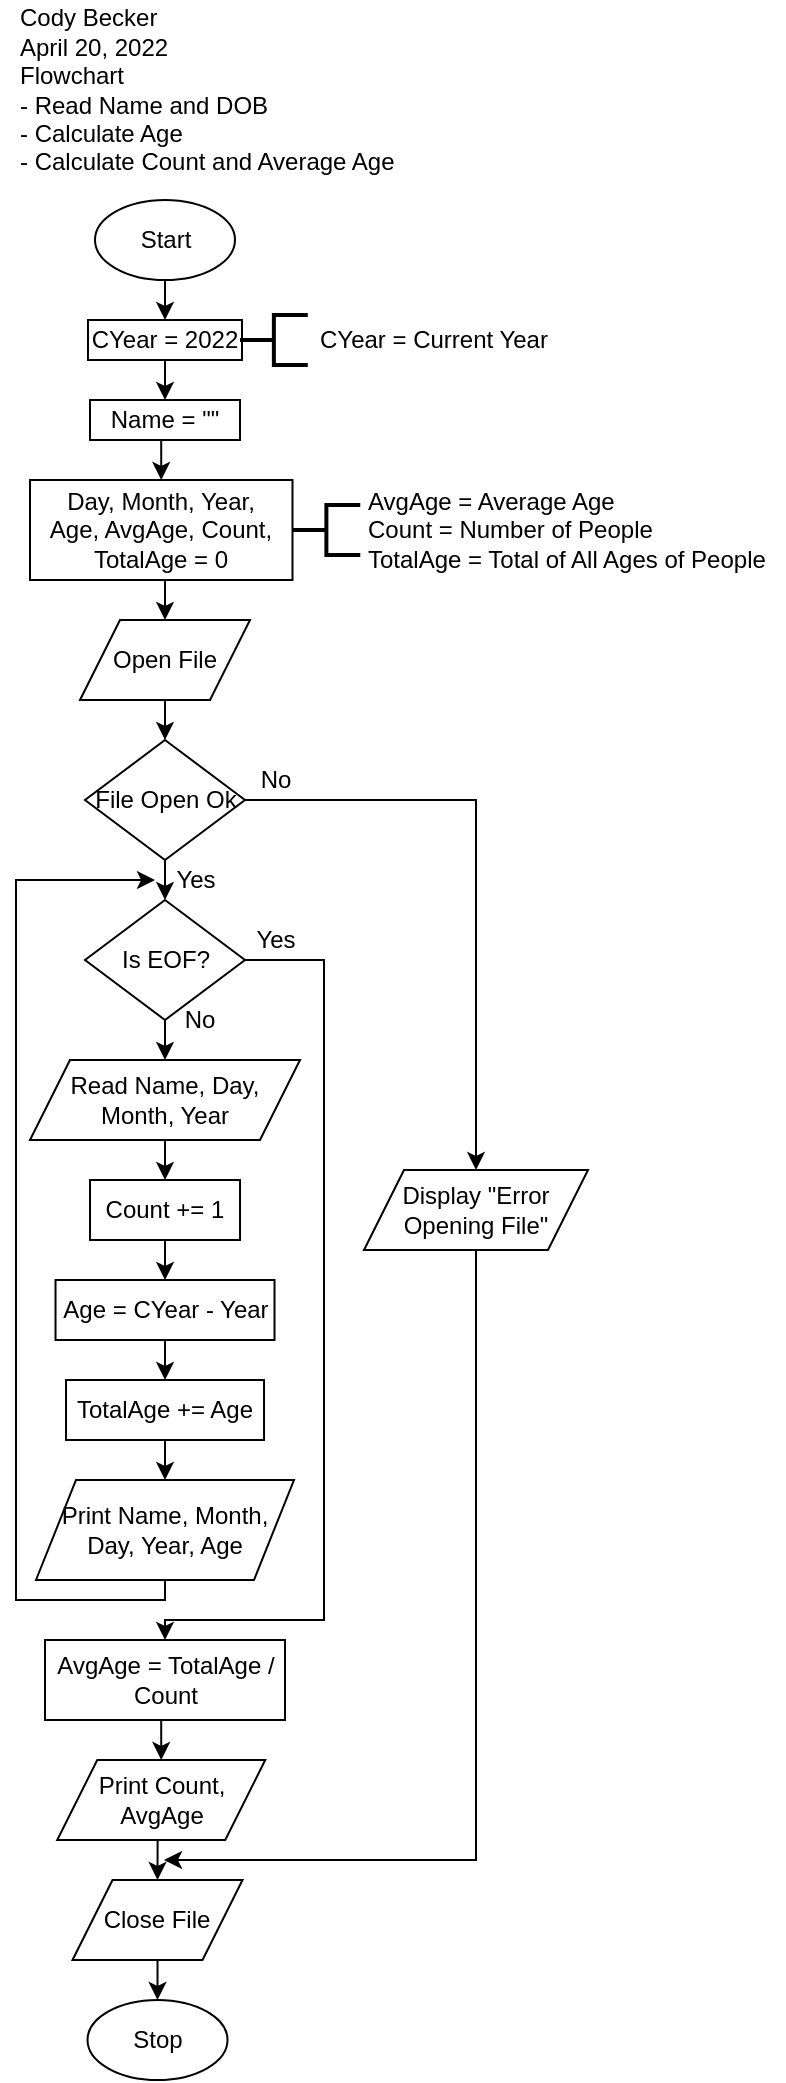 <mxfile version="17.4.6" type="device"><diagram id="2ZDzJZgttEw9kA9YGf1W" name="Page-1"><mxGraphModel dx="1422" dy="737" grid="1" gridSize="10" guides="1" tooltips="1" connect="1" arrows="1" fold="1" page="1" pageScale="1" pageWidth="850" pageHeight="1100" math="0" shadow="0"><root><mxCell id="0"/><mxCell id="1" parent="0"/><mxCell id="swgsenSDC5OYHtLlbrgO-31" style="edgeStyle=orthogonalEdgeStyle;rounded=0;orthogonalLoop=1;jettySize=auto;html=1;exitX=0.5;exitY=1;exitDx=0;exitDy=0;entryX=0.5;entryY=0;entryDx=0;entryDy=0;" edge="1" parent="1" source="swgsenSDC5OYHtLlbrgO-1" target="swgsenSDC5OYHtLlbrgO-30"><mxGeometry relative="1" as="geometry"/></mxCell><mxCell id="swgsenSDC5OYHtLlbrgO-1" value="Start" style="ellipse;whiteSpace=wrap;html=1;" vertex="1" parent="1"><mxGeometry x="49.5" y="110" width="70" height="40" as="geometry"/></mxCell><mxCell id="swgsenSDC5OYHtLlbrgO-5" style="edgeStyle=orthogonalEdgeStyle;rounded=0;orthogonalLoop=1;jettySize=auto;html=1;exitX=0.5;exitY=1;exitDx=0;exitDy=0;entryX=0.5;entryY=0;entryDx=0;entryDy=0;" edge="1" parent="1" source="swgsenSDC5OYHtLlbrgO-2" target="swgsenSDC5OYHtLlbrgO-4"><mxGeometry relative="1" as="geometry"/></mxCell><mxCell id="swgsenSDC5OYHtLlbrgO-2" value="Open File" style="shape=parallelogram;perimeter=parallelogramPerimeter;whiteSpace=wrap;html=1;fixedSize=1;" vertex="1" parent="1"><mxGeometry x="42" y="320" width="85" height="40" as="geometry"/></mxCell><mxCell id="swgsenSDC5OYHtLlbrgO-12" style="edgeStyle=orthogonalEdgeStyle;rounded=0;orthogonalLoop=1;jettySize=auto;html=1;exitX=0.5;exitY=1;exitDx=0;exitDy=0;entryX=0.5;entryY=0;entryDx=0;entryDy=0;" edge="1" parent="1" source="swgsenSDC5OYHtLlbrgO-4" target="swgsenSDC5OYHtLlbrgO-10"><mxGeometry relative="1" as="geometry"/></mxCell><mxCell id="swgsenSDC5OYHtLlbrgO-13" style="edgeStyle=orthogonalEdgeStyle;rounded=0;orthogonalLoop=1;jettySize=auto;html=1;exitX=1;exitY=0.5;exitDx=0;exitDy=0;entryX=0.5;entryY=0;entryDx=0;entryDy=0;" edge="1" parent="1" source="swgsenSDC5OYHtLlbrgO-4" target="swgsenSDC5OYHtLlbrgO-41"><mxGeometry relative="1" as="geometry"><mxPoint x="219.5" y="410" as="targetPoint"/></mxGeometry></mxCell><mxCell id="swgsenSDC5OYHtLlbrgO-4" value="File Open Ok" style="rhombus;whiteSpace=wrap;html=1;" vertex="1" parent="1"><mxGeometry x="44.5" y="380" width="80" height="60" as="geometry"/></mxCell><mxCell id="swgsenSDC5OYHtLlbrgO-6" value="Stop" style="ellipse;whiteSpace=wrap;html=1;" vertex="1" parent="1"><mxGeometry x="45.76" y="1010" width="70" height="40" as="geometry"/></mxCell><mxCell id="swgsenSDC5OYHtLlbrgO-7" value="No" style="text;html=1;strokeColor=none;fillColor=none;align=center;verticalAlign=middle;whiteSpace=wrap;rounded=0;" vertex="1" parent="1"><mxGeometry x="119.5" y="390" width="40" height="20" as="geometry"/></mxCell><mxCell id="swgsenSDC5OYHtLlbrgO-8" value="Yes" style="text;html=1;strokeColor=none;fillColor=none;align=center;verticalAlign=middle;whiteSpace=wrap;rounded=0;" vertex="1" parent="1"><mxGeometry x="79.5" y="440" width="40" height="20" as="geometry"/></mxCell><mxCell id="swgsenSDC5OYHtLlbrgO-15" style="edgeStyle=orthogonalEdgeStyle;rounded=0;orthogonalLoop=1;jettySize=auto;html=1;exitX=1;exitY=0.5;exitDx=0;exitDy=0;entryX=0.5;entryY=0;entryDx=0;entryDy=0;" edge="1" parent="1" source="swgsenSDC5OYHtLlbrgO-10" target="swgsenSDC5OYHtLlbrgO-42"><mxGeometry relative="1" as="geometry"><mxPoint x="174" y="880" as="targetPoint"/><Array as="points"><mxPoint x="164" y="490"/><mxPoint x="164" y="820"/><mxPoint x="85" y="820"/></Array></mxGeometry></mxCell><mxCell id="swgsenSDC5OYHtLlbrgO-18" style="edgeStyle=orthogonalEdgeStyle;rounded=0;orthogonalLoop=1;jettySize=auto;html=1;exitX=0.5;exitY=1;exitDx=0;exitDy=0;entryX=0.5;entryY=0;entryDx=0;entryDy=0;" edge="1" parent="1" source="swgsenSDC5OYHtLlbrgO-10" target="swgsenSDC5OYHtLlbrgO-25"><mxGeometry relative="1" as="geometry"><mxPoint x="84.5" y="560" as="targetPoint"/></mxGeometry></mxCell><mxCell id="swgsenSDC5OYHtLlbrgO-10" value="Is EOF?" style="rhombus;whiteSpace=wrap;html=1;" vertex="1" parent="1"><mxGeometry x="44.5" y="460" width="80" height="60" as="geometry"/></mxCell><mxCell id="swgsenSDC5OYHtLlbrgO-16" value="Yes" style="text;html=1;strokeColor=none;fillColor=none;align=center;verticalAlign=middle;whiteSpace=wrap;rounded=0;" vertex="1" parent="1"><mxGeometry x="119.5" y="470" width="40" height="20" as="geometry"/></mxCell><mxCell id="swgsenSDC5OYHtLlbrgO-17" value="No" style="text;html=1;strokeColor=none;fillColor=none;align=center;verticalAlign=middle;whiteSpace=wrap;rounded=0;" vertex="1" parent="1"><mxGeometry x="82" y="510" width="40" height="20" as="geometry"/></mxCell><mxCell id="swgsenSDC5OYHtLlbrgO-23" style="edgeStyle=orthogonalEdgeStyle;rounded=0;orthogonalLoop=1;jettySize=auto;html=1;exitX=0.5;exitY=1;exitDx=0;exitDy=0;entryX=0.5;entryY=0;entryDx=0;entryDy=0;" edge="1" parent="1" source="swgsenSDC5OYHtLlbrgO-19" target="swgsenSDC5OYHtLlbrgO-22"><mxGeometry relative="1" as="geometry"/></mxCell><mxCell id="swgsenSDC5OYHtLlbrgO-19" value="Name = &quot;&quot;" style="rounded=0;whiteSpace=wrap;html=1;" vertex="1" parent="1"><mxGeometry x="47" y="210" width="75" height="20" as="geometry"/></mxCell><mxCell id="swgsenSDC5OYHtLlbrgO-24" style="edgeStyle=orthogonalEdgeStyle;rounded=0;orthogonalLoop=1;jettySize=auto;html=1;exitX=0.5;exitY=1;exitDx=0;exitDy=0;entryX=0.5;entryY=0;entryDx=0;entryDy=0;" edge="1" parent="1" source="swgsenSDC5OYHtLlbrgO-22" target="swgsenSDC5OYHtLlbrgO-2"><mxGeometry relative="1" as="geometry"/></mxCell><mxCell id="swgsenSDC5OYHtLlbrgO-22" value="Day, Month, Year,&lt;br&gt;Age, AvgAge, Count, TotalAge = 0" style="rounded=0;whiteSpace=wrap;html=1;" vertex="1" parent="1"><mxGeometry x="17" y="250" width="131.25" height="50" as="geometry"/></mxCell><mxCell id="swgsenSDC5OYHtLlbrgO-27" style="edgeStyle=orthogonalEdgeStyle;rounded=0;orthogonalLoop=1;jettySize=auto;html=1;exitX=0.5;exitY=1;exitDx=0;exitDy=0;entryX=0.5;entryY=0;entryDx=0;entryDy=0;" edge="1" parent="1" source="swgsenSDC5OYHtLlbrgO-25" target="swgsenSDC5OYHtLlbrgO-26"><mxGeometry relative="1" as="geometry"/></mxCell><mxCell id="swgsenSDC5OYHtLlbrgO-25" value="Read Name, Day, Month, Year" style="shape=parallelogram;perimeter=parallelogramPerimeter;whiteSpace=wrap;html=1;fixedSize=1;" vertex="1" parent="1"><mxGeometry x="17" y="540" width="135" height="40" as="geometry"/></mxCell><mxCell id="swgsenSDC5OYHtLlbrgO-29" style="edgeStyle=orthogonalEdgeStyle;rounded=0;orthogonalLoop=1;jettySize=auto;html=1;exitX=0.5;exitY=1;exitDx=0;exitDy=0;entryX=0.5;entryY=0;entryDx=0;entryDy=0;" edge="1" parent="1" source="swgsenSDC5OYHtLlbrgO-26" target="swgsenSDC5OYHtLlbrgO-28"><mxGeometry relative="1" as="geometry"/></mxCell><mxCell id="swgsenSDC5OYHtLlbrgO-26" value="Count += 1" style="rounded=0;whiteSpace=wrap;html=1;" vertex="1" parent="1"><mxGeometry x="47.01" y="600" width="75" height="30" as="geometry"/></mxCell><mxCell id="swgsenSDC5OYHtLlbrgO-33" style="edgeStyle=orthogonalEdgeStyle;rounded=0;orthogonalLoop=1;jettySize=auto;html=1;entryX=0;entryY=0.5;entryDx=0;entryDy=0;exitX=0.5;exitY=1;exitDx=0;exitDy=0;" edge="1" parent="1" source="swgsenSDC5OYHtLlbrgO-34" target="swgsenSDC5OYHtLlbrgO-8"><mxGeometry relative="1" as="geometry"><mxPoint x="64" y="450" as="targetPoint"/><mxPoint x="-46" y="760" as="sourcePoint"/><Array as="points"><mxPoint x="85" y="810"/><mxPoint x="10" y="810"/><mxPoint x="10" y="450"/></Array></mxGeometry></mxCell><mxCell id="swgsenSDC5OYHtLlbrgO-36" style="edgeStyle=orthogonalEdgeStyle;rounded=0;orthogonalLoop=1;jettySize=auto;html=1;exitX=0.5;exitY=1;exitDx=0;exitDy=0;entryX=0.5;entryY=0;entryDx=0;entryDy=0;" edge="1" parent="1" source="swgsenSDC5OYHtLlbrgO-28" target="swgsenSDC5OYHtLlbrgO-35"><mxGeometry relative="1" as="geometry"/></mxCell><mxCell id="swgsenSDC5OYHtLlbrgO-28" value="Age = CYear - Year" style="rounded=0;whiteSpace=wrap;html=1;" vertex="1" parent="1"><mxGeometry x="29.76" y="650" width="109.5" height="30" as="geometry"/></mxCell><mxCell id="swgsenSDC5OYHtLlbrgO-32" style="edgeStyle=orthogonalEdgeStyle;rounded=0;orthogonalLoop=1;jettySize=auto;html=1;exitX=0.5;exitY=1;exitDx=0;exitDy=0;entryX=0.5;entryY=0;entryDx=0;entryDy=0;" edge="1" parent="1" source="swgsenSDC5OYHtLlbrgO-30" target="swgsenSDC5OYHtLlbrgO-19"><mxGeometry relative="1" as="geometry"/></mxCell><mxCell id="swgsenSDC5OYHtLlbrgO-30" value="CYear = 2022" style="rounded=0;whiteSpace=wrap;html=1;" vertex="1" parent="1"><mxGeometry x="46" y="170" width="77" height="20" as="geometry"/></mxCell><mxCell id="swgsenSDC5OYHtLlbrgO-34" value="Print Name, Month, Day, Year, Age" style="shape=parallelogram;perimeter=parallelogramPerimeter;whiteSpace=wrap;html=1;fixedSize=1;" vertex="1" parent="1"><mxGeometry x="20" y="750" width="129" height="50" as="geometry"/></mxCell><mxCell id="swgsenSDC5OYHtLlbrgO-37" style="edgeStyle=orthogonalEdgeStyle;rounded=0;orthogonalLoop=1;jettySize=auto;html=1;exitX=0.5;exitY=1;exitDx=0;exitDy=0;entryX=0.5;entryY=0;entryDx=0;entryDy=0;" edge="1" parent="1" source="swgsenSDC5OYHtLlbrgO-35" target="swgsenSDC5OYHtLlbrgO-34"><mxGeometry relative="1" as="geometry"/></mxCell><mxCell id="swgsenSDC5OYHtLlbrgO-35" value="TotalAge += Age" style="rounded=0;whiteSpace=wrap;html=1;" vertex="1" parent="1"><mxGeometry x="35.01" y="700" width="99" height="30" as="geometry"/></mxCell><mxCell id="swgsenSDC5OYHtLlbrgO-40" style="edgeStyle=orthogonalEdgeStyle;rounded=0;orthogonalLoop=1;jettySize=auto;html=1;exitX=0.5;exitY=1;exitDx=0;exitDy=0;entryX=0.5;entryY=0;entryDx=0;entryDy=0;" edge="1" parent="1" source="swgsenSDC5OYHtLlbrgO-39" target="swgsenSDC5OYHtLlbrgO-6"><mxGeometry relative="1" as="geometry"/></mxCell><mxCell id="swgsenSDC5OYHtLlbrgO-39" value="Close File" style="shape=parallelogram;perimeter=parallelogramPerimeter;whiteSpace=wrap;html=1;fixedSize=1;" vertex="1" parent="1"><mxGeometry x="38.26" y="950" width="85" height="40" as="geometry"/></mxCell><mxCell id="swgsenSDC5OYHtLlbrgO-47" style="edgeStyle=orthogonalEdgeStyle;rounded=0;orthogonalLoop=1;jettySize=auto;html=1;exitX=0.5;exitY=1;exitDx=0;exitDy=0;" edge="1" parent="1" source="swgsenSDC5OYHtLlbrgO-41"><mxGeometry relative="1" as="geometry"><mxPoint x="84" y="940" as="targetPoint"/><Array as="points"><mxPoint x="240" y="940"/></Array></mxGeometry></mxCell><mxCell id="swgsenSDC5OYHtLlbrgO-41" value="Display &quot;Error Opening File&quot;" style="shape=parallelogram;perimeter=parallelogramPerimeter;whiteSpace=wrap;html=1;fixedSize=1;" vertex="1" parent="1"><mxGeometry x="184" y="595" width="112" height="40" as="geometry"/></mxCell><mxCell id="swgsenSDC5OYHtLlbrgO-46" style="edgeStyle=orthogonalEdgeStyle;rounded=0;orthogonalLoop=1;jettySize=auto;html=1;exitX=0.5;exitY=1;exitDx=0;exitDy=0;entryX=0.5;entryY=0;entryDx=0;entryDy=0;" edge="1" parent="1" source="swgsenSDC5OYHtLlbrgO-42" target="swgsenSDC5OYHtLlbrgO-44"><mxGeometry relative="1" as="geometry"/></mxCell><mxCell id="swgsenSDC5OYHtLlbrgO-42" value="AvgAge = TotalAge / Count" style="rounded=0;whiteSpace=wrap;html=1;" vertex="1" parent="1"><mxGeometry x="24.5" y="830" width="120" height="40" as="geometry"/></mxCell><mxCell id="swgsenSDC5OYHtLlbrgO-45" style="edgeStyle=orthogonalEdgeStyle;rounded=0;orthogonalLoop=1;jettySize=auto;html=1;exitX=0.5;exitY=1;exitDx=0;exitDy=0;entryX=0.5;entryY=0;entryDx=0;entryDy=0;" edge="1" parent="1" source="swgsenSDC5OYHtLlbrgO-44" target="swgsenSDC5OYHtLlbrgO-39"><mxGeometry relative="1" as="geometry"/></mxCell><mxCell id="swgsenSDC5OYHtLlbrgO-44" value="Print Count, &lt;br&gt;AvgAge" style="shape=parallelogram;perimeter=parallelogramPerimeter;whiteSpace=wrap;html=1;fixedSize=1;" vertex="1" parent="1"><mxGeometry x="30.63" y="890" width="104" height="40" as="geometry"/></mxCell><mxCell id="swgsenSDC5OYHtLlbrgO-48" value="" style="strokeWidth=2;html=1;shape=mxgraph.flowchart.annotation_2;align=left;labelPosition=right;pointerEvents=1;" vertex="1" parent="1"><mxGeometry x="122" y="167.5" width="33.89" height="25" as="geometry"/></mxCell><mxCell id="swgsenSDC5OYHtLlbrgO-51" value="CYear = Current Year" style="text;html=1;align=left;verticalAlign=middle;resizable=0;points=[];autosize=1;strokeColor=none;fillColor=none;" vertex="1" parent="1"><mxGeometry x="159.5" y="170" width="130" height="20" as="geometry"/></mxCell><mxCell id="swgsenSDC5OYHtLlbrgO-52" value="" style="strokeWidth=2;html=1;shape=mxgraph.flowchart.annotation_2;align=left;labelPosition=right;pointerEvents=1;" vertex="1" parent="1"><mxGeometry x="148.25" y="262.5" width="33.89" height="25" as="geometry"/></mxCell><mxCell id="swgsenSDC5OYHtLlbrgO-53" value="AvgAge = Average Age&lt;br&gt;Count = Number of People&lt;br&gt;TotalAge = Total of All Ages of People" style="text;html=1;align=left;verticalAlign=middle;resizable=0;points=[];autosize=1;strokeColor=none;fillColor=none;" vertex="1" parent="1"><mxGeometry x="184" y="250" width="210" height="50" as="geometry"/></mxCell><mxCell id="swgsenSDC5OYHtLlbrgO-54" value="Cody Becker&lt;br&gt;April 20, 2022&lt;br&gt;Flowchart &lt;br&gt;- Read Name and DOB&lt;br&gt;- Calculate Age&lt;br&gt;- Calculate Count and Average Age" style="text;html=1;align=left;verticalAlign=middle;resizable=0;points=[];autosize=1;strokeColor=none;fillColor=none;" vertex="1" parent="1"><mxGeometry x="10" y="10" width="200" height="90" as="geometry"/></mxCell></root></mxGraphModel></diagram></mxfile>